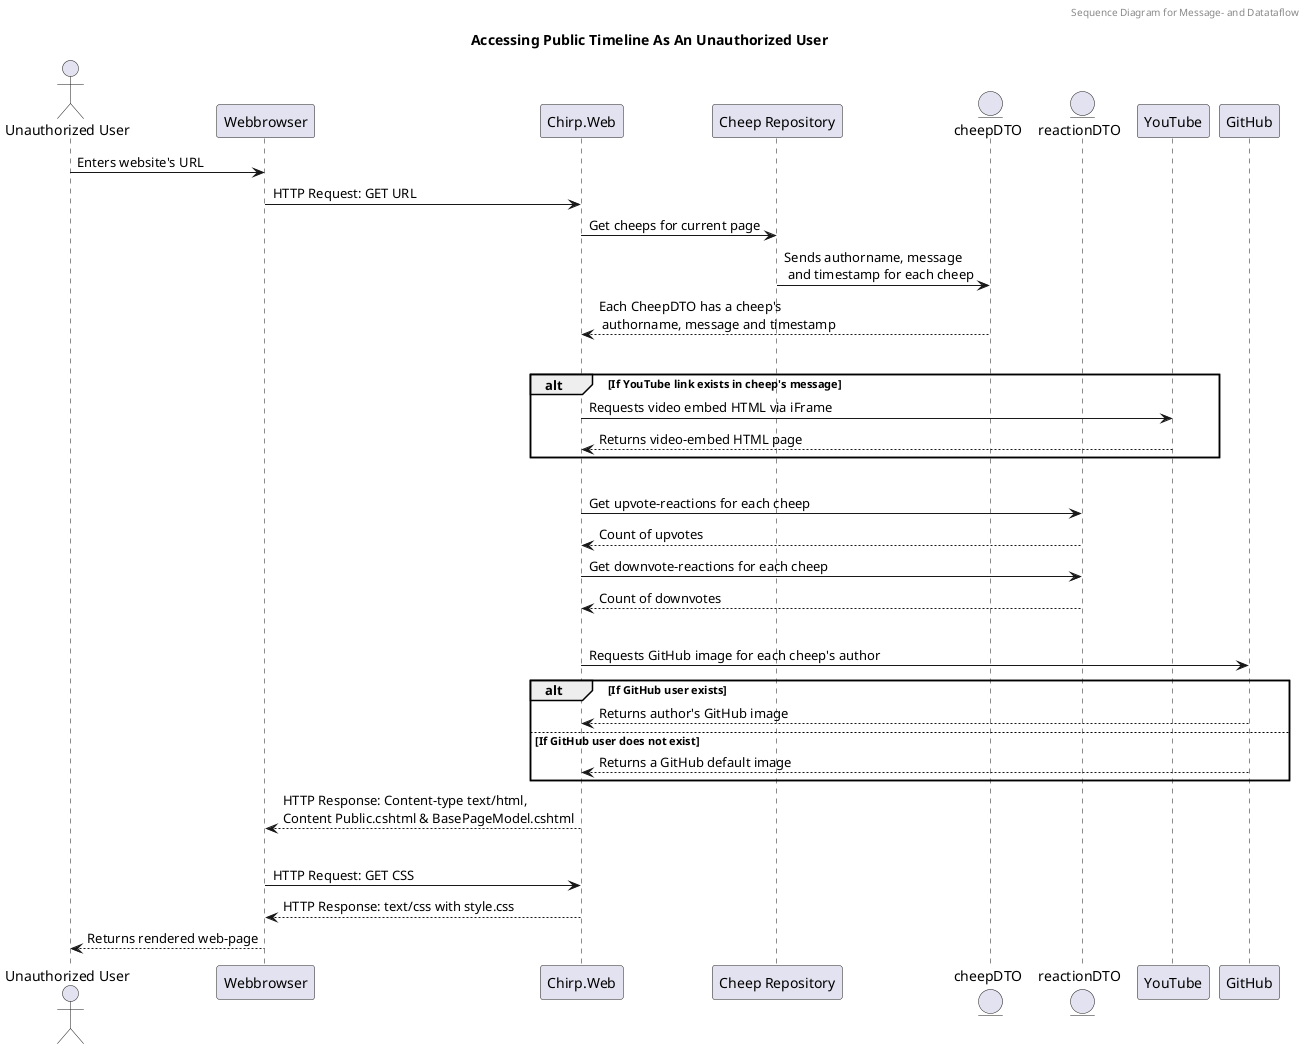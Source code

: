 @startuml
header Sequence Diagram for Message- and Datataflow
Title Accessing Public Timeline As An Unauthorized User


actor "Unauthorized User" as UnauthorizedUser
participant "Webbrowser" as Browser
participant "Chirp.Web" as ChirpWeb
participant "Cheep Repository" as CheepRepo
entity cheepDTO as CheepDTO
entity reactionDTO as ReactionDTO

UnauthorizedUser -> Browser: Enters website's URL
Browser -> ChirpWeb: HTTP Request: GET URL

ChirpWeb -> CheepRepo: Get cheeps for current page
CheepRepo -> CheepDTO: Sends authorname, message \n and timestamp for each cheep
CheepDTO --> ChirpWeb: Each CheepDTO has a cheep's \n authorname, message and timestamp
|||
alt If YouTube link exists in cheep's message
    ChirpWeb -> YouTube: Requests video embed HTML via iFrame
    YouTube --> ChirpWeb: Returns video-embed HTML page
end
|||
ChirpWeb -> ReactionDTO: Get upvote-reactions for each cheep
Return Count of upvotes
ChirpWeb -> ReactionDTO: Get downvote-reactions for each cheep
Return Count of downvotes
|||

ChirpWeb -> GitHub: Requests GitHub image for each cheep's author
alt If GitHub user exists
    GitHub --> ChirpWeb: Returns author's GitHub image
else If GitHub user does not exist
    GitHub --> ChirpWeb: Returns a GitHub default image
end

ChirpWeb --> Browser: HTTP Response: Content-type text/html,\nContent Public.cshtml & BasePageModel.cshtml
|||

Browser -> ChirpWeb: HTTP Request: GET CSS
ChirpWeb --> Browser: HTTP Response: text/css with style.css

Browser --> UnauthorizedUser: Returns rendered web-page
@enduml
